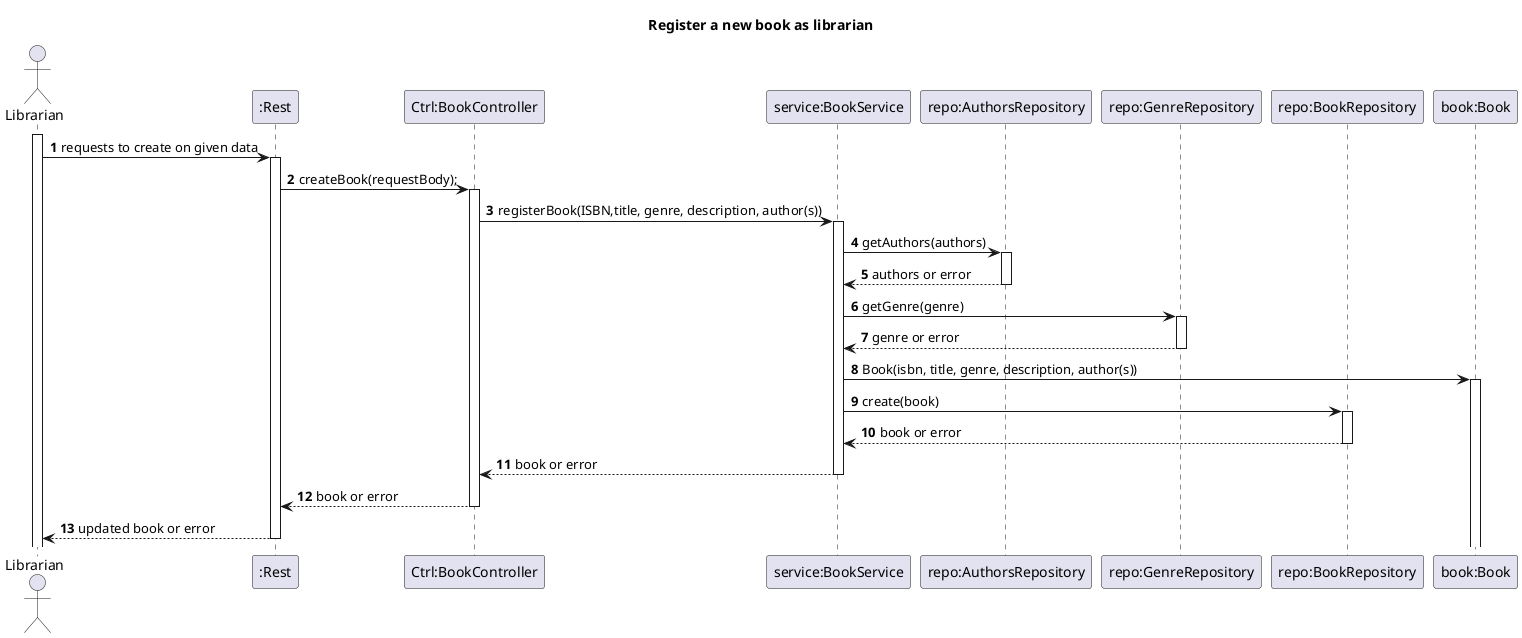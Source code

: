 @startuml
'https://plantuml.com/sequence-diagram
autoactivate on
autonumber

title Register a new book as librarian

actor "Librarian" as User
participant ":Rest" as Rest
participant "Ctrl:BookController" as Ctrl
participant "service:BookService" as Service
participant "repo:AuthorsRepository" as RepoAuthors
participant "repo:GenreRepository" as RepoGenre
participant "repo:BookRepository" as Repo
participant "book:Book" as Book


activate User

User -> Rest: requests to create on given data

Rest -> Ctrl: createBook(requestBody);

Ctrl -> Service: registerBook(ISBN,title, genre, description, author(s))
Service -> RepoAuthors: getAuthors(authors)
RepoAuthors --> Service: authors or error
Service -> RepoGenre: getGenre(genre)
RepoGenre --> Service: genre or error
Service -> Book: Book(isbn, title, genre, description, author(s))
Service -> Repo: create(book)
Repo --> Service: book or error
Service --> Ctrl: book or error
Ctrl --> Rest: book or error
Rest --> User: updated book or error

@enduml
